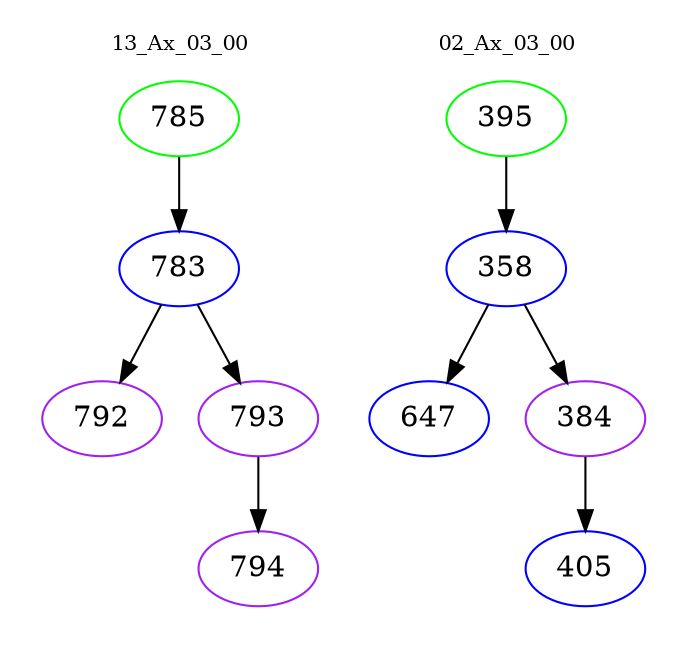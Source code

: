 digraph{
subgraph cluster_0 {
color = white
label = "13_Ax_03_00";
fontsize=10;
T0_785 [label="785", color="green"]
T0_785 -> T0_783 [color="black"]
T0_783 [label="783", color="blue"]
T0_783 -> T0_792 [color="black"]
T0_792 [label="792", color="purple"]
T0_783 -> T0_793 [color="black"]
T0_793 [label="793", color="purple"]
T0_793 -> T0_794 [color="black"]
T0_794 [label="794", color="purple"]
}
subgraph cluster_1 {
color = white
label = "02_Ax_03_00";
fontsize=10;
T1_395 [label="395", color="green"]
T1_395 -> T1_358 [color="black"]
T1_358 [label="358", color="blue"]
T1_358 -> T1_647 [color="black"]
T1_647 [label="647", color="blue"]
T1_358 -> T1_384 [color="black"]
T1_384 [label="384", color="purple"]
T1_384 -> T1_405 [color="black"]
T1_405 [label="405", color="blue"]
}
}
